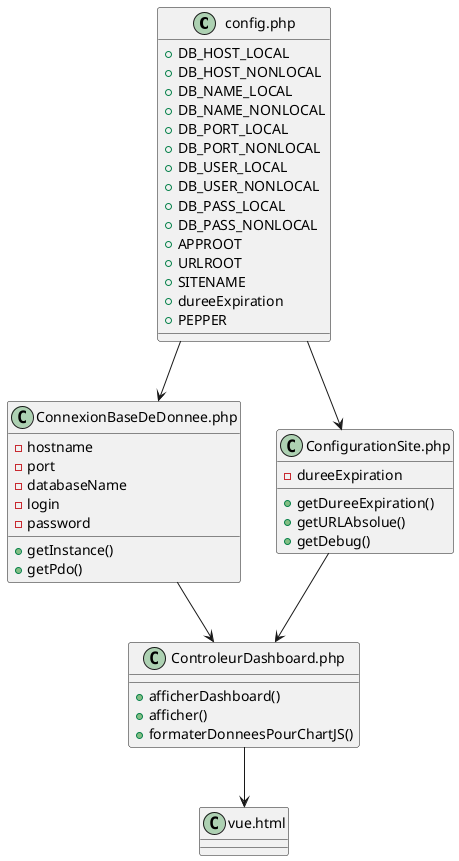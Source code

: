 @startuml

class "config.php" as Config {
  + DB_HOST_LOCAL
  + DB_HOST_NONLOCAL
  + DB_NAME_LOCAL
  + DB_NAME_NONLOCAL
  + DB_PORT_LOCAL
  + DB_PORT_NONLOCAL
  + DB_USER_LOCAL
  + DB_USER_NONLOCAL
  + DB_PASS_LOCAL
  + DB_PASS_NONLOCAL
  + APPROOT
  + URLROOT
  + SITENAME
  + dureeExpiration
  + PEPPER
}

class "ConnexionBaseDeDonnee.php" as ConnexionBaseDeDonnee {
  - hostname
  - port
  - databaseName
  - login
  - password
  + getInstance()
  + getPdo()
}

class "ConfigurationSite.php" as ConfigurationSite {
  - dureeExpiration
  + getDureeExpiration()
  + getURLAbsolue()
  + getDebug()
}

class "ControleurDashboard.php" as ControleurDashboard {
  + afficherDashboard()
  + afficher()
  + formaterDonneesPourChartJS()
}

class "vue.html" as Vue {
}

Config --> ConnexionBaseDeDonnee
Config --> ConfigurationSite
ConnexionBaseDeDonnee --> ControleurDashboard
ConfigurationSite --> ControleurDashboard
ControleurDashboard --> Vue

@enduml